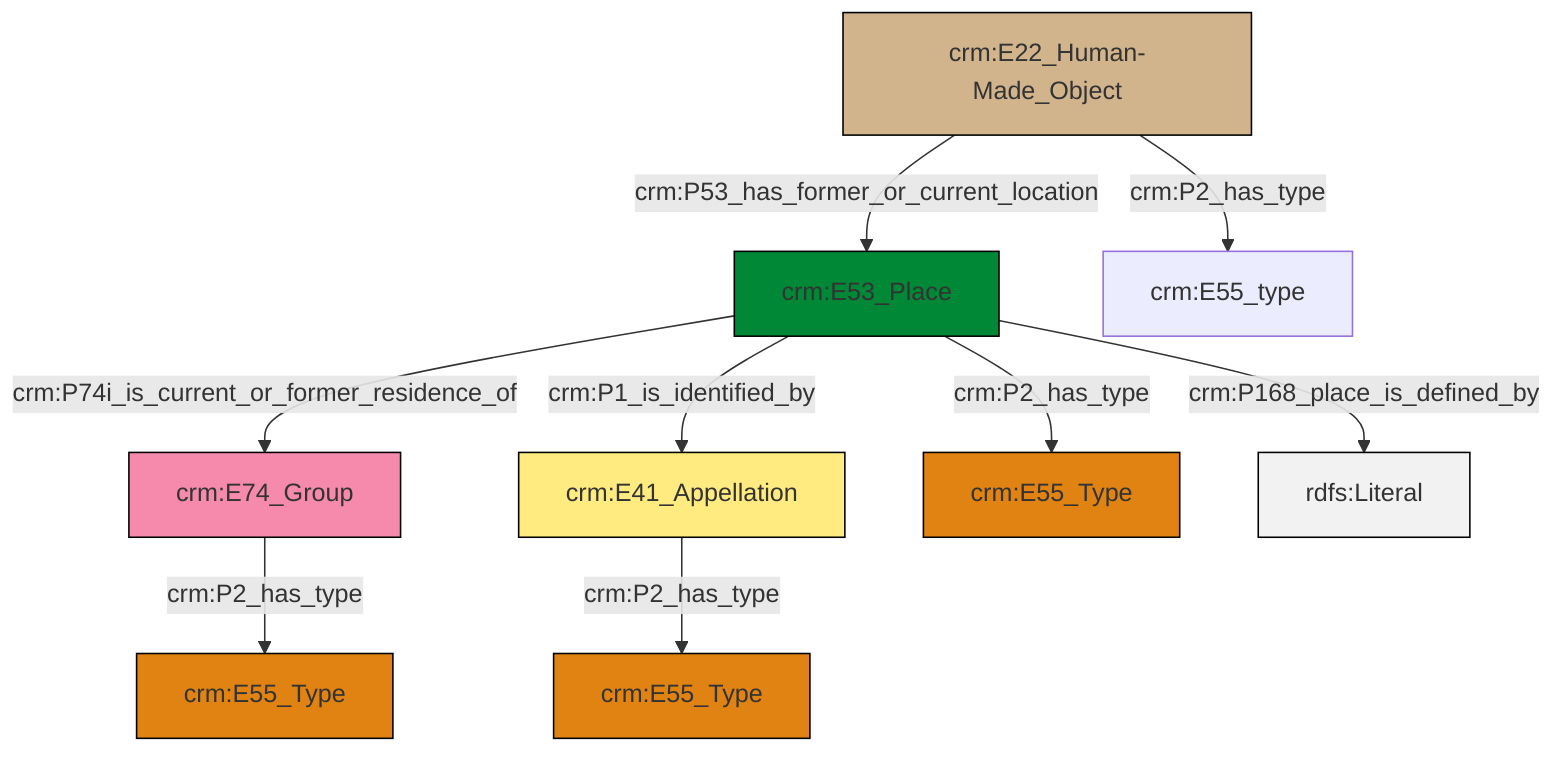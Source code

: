 graph TD
classDef Literal fill:#f2f2f2,stroke:#000000;
classDef CRM_Entity fill:#FFFFFF,stroke:#000000;
classDef Temporal_Entity fill:#00C9E6, stroke:#000000;
classDef Type fill:#E18312, stroke:#000000;
classDef Time-Span fill:#2C9C91, stroke:#000000;
classDef Appellation fill:#FFEB7F, stroke:#000000;
classDef Place fill:#008836, stroke:#000000;
classDef Persistent_Item fill:#B266B2, stroke:#000000;
classDef Conceptual_Object fill:#FFD700, stroke:#000000;
classDef Physical_Thing fill:#D2B48C, stroke:#000000;
classDef Actor fill:#f58aad, stroke:#000000;
classDef PC_Classes fill:#4ce600, stroke:#000000;
classDef Multi fill:#cccccc,stroke:#000000;

0["crm:E53_Place"]:::Place -->|crm:P74i_is_current_or_former_residence_of| 1["crm:E74_Group"]:::Actor
8["crm:E41_Appellation"]:::Appellation -->|crm:P2_has_type| 6["crm:E55_Type"]:::Type
13["crm:E22_Human-Made_Object"]:::Physical_Thing -->|crm:P2_has_type| 14["crm:E55_type"]:::Default
13["crm:E22_Human-Made_Object"]:::Physical_Thing -->|crm:P53_has_former_or_current_location| 0["crm:E53_Place"]:::Place
0["crm:E53_Place"]:::Place -->|crm:P1_is_identified_by| 8["crm:E41_Appellation"]:::Appellation
0["crm:E53_Place"]:::Place -->|crm:P168_place_is_defined_by| 17[rdfs:Literal]:::Literal
0["crm:E53_Place"]:::Place -->|crm:P2_has_type| 11["crm:E55_Type"]:::Type
1["crm:E74_Group"]:::Actor -->|crm:P2_has_type| 2["crm:E55_Type"]:::Type